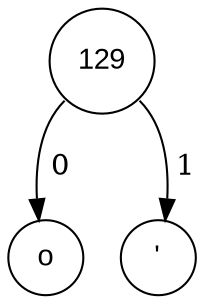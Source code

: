 digraph POT_test {
node [fontname="Arial", shape="circle", width=0.5];
129 [label = "129"]
111 [label = "o"]
39 [label = "'"]
129:sw -> 111 [label = " 0"]
129:se -> 39 [label = " 1"]
}
